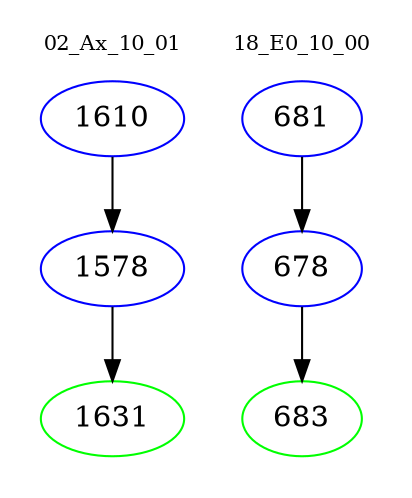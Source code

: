 digraph{
subgraph cluster_0 {
color = white
label = "02_Ax_10_01";
fontsize=10;
T0_1610 [label="1610", color="blue"]
T0_1610 -> T0_1578 [color="black"]
T0_1578 [label="1578", color="blue"]
T0_1578 -> T0_1631 [color="black"]
T0_1631 [label="1631", color="green"]
}
subgraph cluster_1 {
color = white
label = "18_E0_10_00";
fontsize=10;
T1_681 [label="681", color="blue"]
T1_681 -> T1_678 [color="black"]
T1_678 [label="678", color="blue"]
T1_678 -> T1_683 [color="black"]
T1_683 [label="683", color="green"]
}
}
